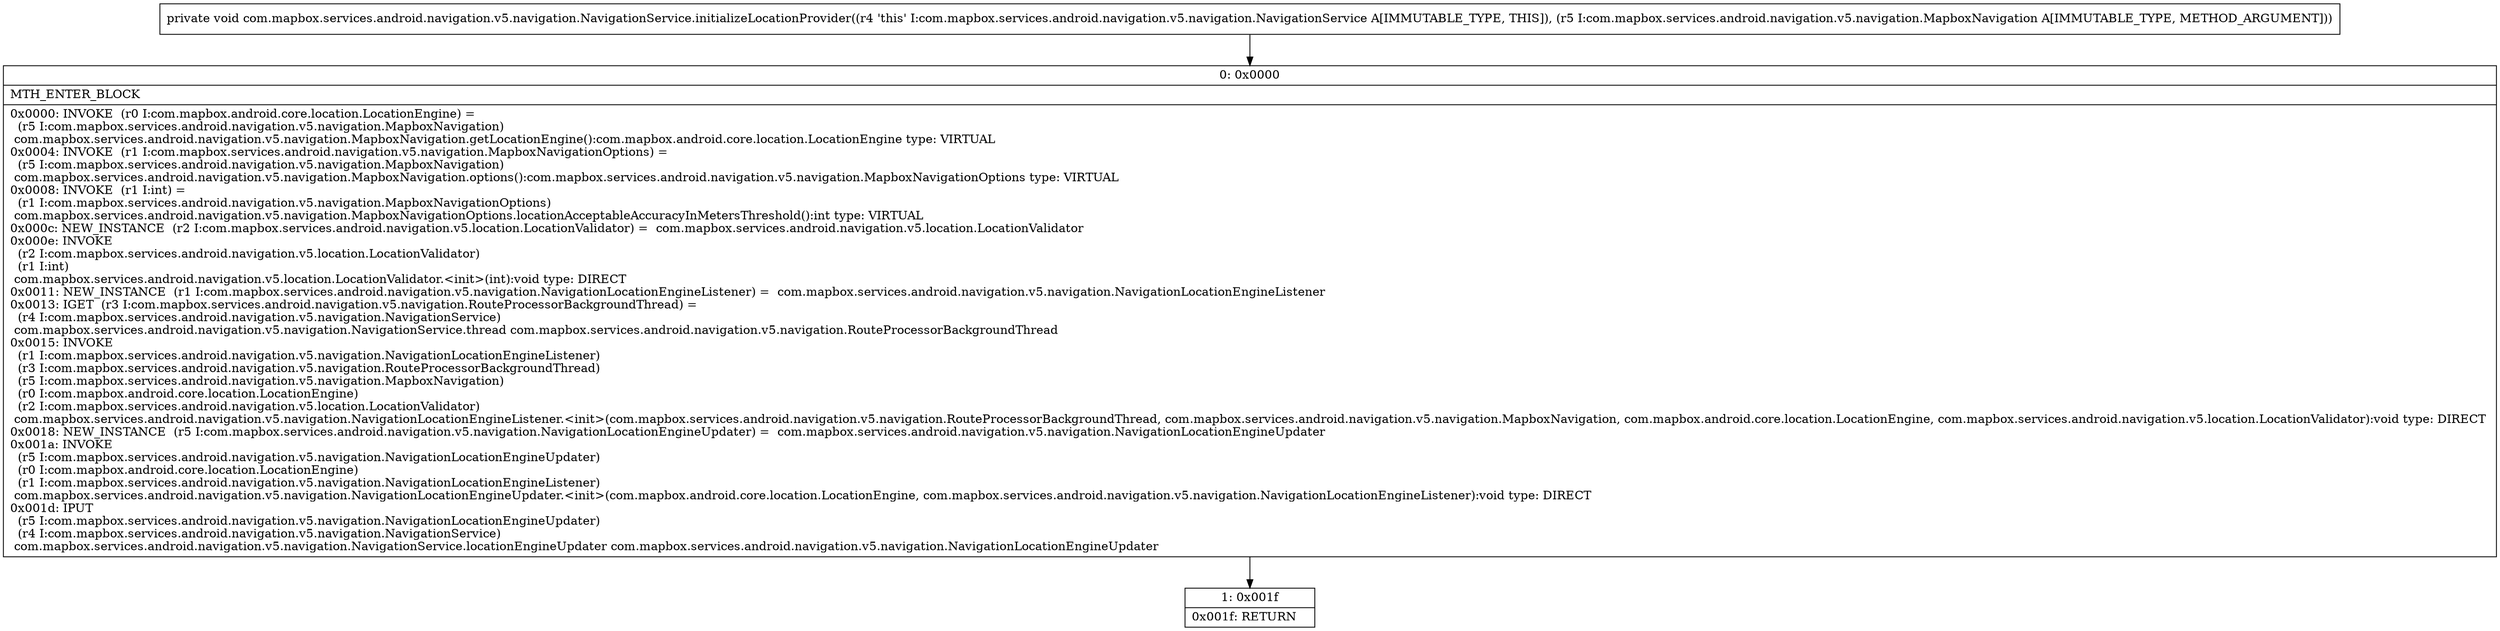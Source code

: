 digraph "CFG forcom.mapbox.services.android.navigation.v5.navigation.NavigationService.initializeLocationProvider(Lcom\/mapbox\/services\/android\/navigation\/v5\/navigation\/MapboxNavigation;)V" {
Node_0 [shape=record,label="{0\:\ 0x0000|MTH_ENTER_BLOCK\l|0x0000: INVOKE  (r0 I:com.mapbox.android.core.location.LocationEngine) = \l  (r5 I:com.mapbox.services.android.navigation.v5.navigation.MapboxNavigation)\l com.mapbox.services.android.navigation.v5.navigation.MapboxNavigation.getLocationEngine():com.mapbox.android.core.location.LocationEngine type: VIRTUAL \l0x0004: INVOKE  (r1 I:com.mapbox.services.android.navigation.v5.navigation.MapboxNavigationOptions) = \l  (r5 I:com.mapbox.services.android.navigation.v5.navigation.MapboxNavigation)\l com.mapbox.services.android.navigation.v5.navigation.MapboxNavigation.options():com.mapbox.services.android.navigation.v5.navigation.MapboxNavigationOptions type: VIRTUAL \l0x0008: INVOKE  (r1 I:int) = \l  (r1 I:com.mapbox.services.android.navigation.v5.navigation.MapboxNavigationOptions)\l com.mapbox.services.android.navigation.v5.navigation.MapboxNavigationOptions.locationAcceptableAccuracyInMetersThreshold():int type: VIRTUAL \l0x000c: NEW_INSTANCE  (r2 I:com.mapbox.services.android.navigation.v5.location.LocationValidator) =  com.mapbox.services.android.navigation.v5.location.LocationValidator \l0x000e: INVOKE  \l  (r2 I:com.mapbox.services.android.navigation.v5.location.LocationValidator)\l  (r1 I:int)\l com.mapbox.services.android.navigation.v5.location.LocationValidator.\<init\>(int):void type: DIRECT \l0x0011: NEW_INSTANCE  (r1 I:com.mapbox.services.android.navigation.v5.navigation.NavigationLocationEngineListener) =  com.mapbox.services.android.navigation.v5.navigation.NavigationLocationEngineListener \l0x0013: IGET  (r3 I:com.mapbox.services.android.navigation.v5.navigation.RouteProcessorBackgroundThread) = \l  (r4 I:com.mapbox.services.android.navigation.v5.navigation.NavigationService)\l com.mapbox.services.android.navigation.v5.navigation.NavigationService.thread com.mapbox.services.android.navigation.v5.navigation.RouteProcessorBackgroundThread \l0x0015: INVOKE  \l  (r1 I:com.mapbox.services.android.navigation.v5.navigation.NavigationLocationEngineListener)\l  (r3 I:com.mapbox.services.android.navigation.v5.navigation.RouteProcessorBackgroundThread)\l  (r5 I:com.mapbox.services.android.navigation.v5.navigation.MapboxNavigation)\l  (r0 I:com.mapbox.android.core.location.LocationEngine)\l  (r2 I:com.mapbox.services.android.navigation.v5.location.LocationValidator)\l com.mapbox.services.android.navigation.v5.navigation.NavigationLocationEngineListener.\<init\>(com.mapbox.services.android.navigation.v5.navigation.RouteProcessorBackgroundThread, com.mapbox.services.android.navigation.v5.navigation.MapboxNavigation, com.mapbox.android.core.location.LocationEngine, com.mapbox.services.android.navigation.v5.location.LocationValidator):void type: DIRECT \l0x0018: NEW_INSTANCE  (r5 I:com.mapbox.services.android.navigation.v5.navigation.NavigationLocationEngineUpdater) =  com.mapbox.services.android.navigation.v5.navigation.NavigationLocationEngineUpdater \l0x001a: INVOKE  \l  (r5 I:com.mapbox.services.android.navigation.v5.navigation.NavigationLocationEngineUpdater)\l  (r0 I:com.mapbox.android.core.location.LocationEngine)\l  (r1 I:com.mapbox.services.android.navigation.v5.navigation.NavigationLocationEngineListener)\l com.mapbox.services.android.navigation.v5.navigation.NavigationLocationEngineUpdater.\<init\>(com.mapbox.android.core.location.LocationEngine, com.mapbox.services.android.navigation.v5.navigation.NavigationLocationEngineListener):void type: DIRECT \l0x001d: IPUT  \l  (r5 I:com.mapbox.services.android.navigation.v5.navigation.NavigationLocationEngineUpdater)\l  (r4 I:com.mapbox.services.android.navigation.v5.navigation.NavigationService)\l com.mapbox.services.android.navigation.v5.navigation.NavigationService.locationEngineUpdater com.mapbox.services.android.navigation.v5.navigation.NavigationLocationEngineUpdater \l}"];
Node_1 [shape=record,label="{1\:\ 0x001f|0x001f: RETURN   \l}"];
MethodNode[shape=record,label="{private void com.mapbox.services.android.navigation.v5.navigation.NavigationService.initializeLocationProvider((r4 'this' I:com.mapbox.services.android.navigation.v5.navigation.NavigationService A[IMMUTABLE_TYPE, THIS]), (r5 I:com.mapbox.services.android.navigation.v5.navigation.MapboxNavigation A[IMMUTABLE_TYPE, METHOD_ARGUMENT])) }"];
MethodNode -> Node_0;
Node_0 -> Node_1;
}

